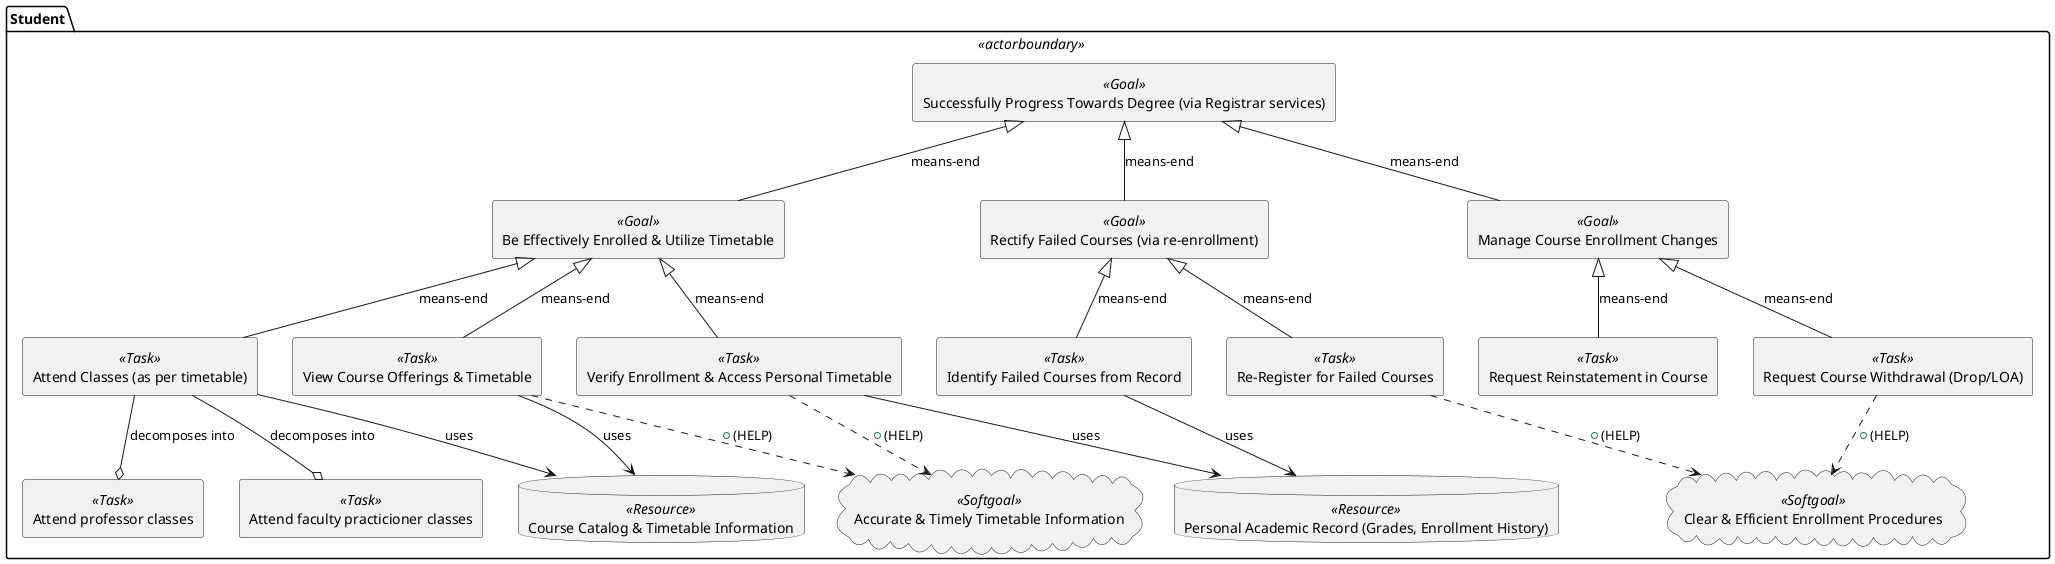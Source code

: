 @startuml
package "Student" <<actorboundary>> {
    ' --- Main Goal related to Registrar's Services ---
    rectangle "Successfully Progress Towards Degree (via Registrar services)" as G_StudentProgress <<Goal>>

    ' --- Sub-Goal: Effective Enrollment & Timetable Usage ---
    rectangle "Be Effectively Enrolled & Utilize Timetable" as G_EffectiveEnrollment <<Goal>>
        rectangle "View Course Offerings & Timetable" as T_ViewCoursesTimetable <<Task>>
        rectangle "Verify Enrollment & Access Personal Timetable" as T_VerifyEnrollmentTimetable <<Task>>
        rectangle "Attend Classes (as per timetable)" as T_AttendClasses <<Task>>
            rectangle "Attend faculty practicioner classes" as T_TeacherFaculty <<Task>>
            rectangle "Attend professor classes" as T_TeacherProfessor <<Task>>
            T_AttendClasses --o T_TeacherFaculty: decomposes into
            T_AttendClasses --o T_TeacherProfessor: decomposes into

    G_StudentProgress <|-- G_EffectiveEnrollment: means-end
    G_EffectiveEnrollment <|-- T_ViewCoursesTimetable: means-end
    G_EffectiveEnrollment <|-- T_VerifyEnrollmentTimetable: means-end
    G_EffectiveEnrollment <|-- T_AttendClasses: means-end

    ' --- Sub-Goal: Managing Enrollment Changes (Your G_TakeDrop) ---
    rectangle "Manage Course Enrollment Changes" as G_ManageEnrollmentChanges <<Goal>>
        rectangle "Request Course Withdrawal (Drop/LOA)" as T_RequestWithdrawal <<Task>>
        rectangle "Request Reinstatement in Course" as T_RequestReinstatement <<Task>>

    G_StudentProgress <|-- G_ManageEnrollmentChanges: means-end
    G_ManageEnrollmentChanges <|-- T_RequestWithdrawal: means-end
    G_ManageEnrollmentChanges <|-- T_RequestReinstatement: means-end

    ' --- Sub-Goal: Rectifying Failed Courses (Your G_RepeatFailed) ---
    rectangle "Rectify Failed Courses (via re-enrollment)" as G_RectifyFailures <<Goal>>
        rectangle "Identify Failed Courses from Record" as T_IdentifyFailed <<Task>>
        rectangle "Re-Register for Failed Courses" as T_ReRegisterFailed <<Task>>

    G_StudentProgress <|-- G_RectifyFailures: means-end
    G_RectifyFailures <|-- T_IdentifyFailed: means-end
    G_RectifyFailures <|-- T_ReRegisterFailed: means-end

    ' --- Softgoals: Student Expectations of Registrar's Services ---
    cloud "Accurate & Timely Timetable Information" as SG_AccurateTimetable <<Softgoal>>
        T_ViewCoursesTimetable ..> SG_AccurateTimetable : + (HELP)
        T_VerifyEnrollmentTimetable ..> SG_AccurateTimetable : + (HELP)

    cloud "Clear & Efficient Enrollment Procedures" as SG_EfficientEnrollment <<Softgoal>>
        T_RequestWithdrawal ..> SG_EfficientEnrollment : + (HELP)
        T_ReRegisterFailed ..> SG_EfficientEnrollment : + (HELP)

    ' --- Resources (Student uses these, often provided/managed by Registrar) ---
    database "Course Catalog & Timetable Information" as R_CourseTimetableInfo <<Resource>>
        T_ViewCoursesTimetable --> R_CourseTimetableInfo: uses
        T_AttendClasses --> R_CourseTimetableInfo: uses

    database "Personal Academic Record (Grades, Enrollment History)" as R_AcademicRecord <<Resource>>
        T_IdentifyFailed --> R_AcademicRecord: uses
        T_VerifyEnrollmentTimetable --> R_AcademicRecord: uses
}
@enduml
